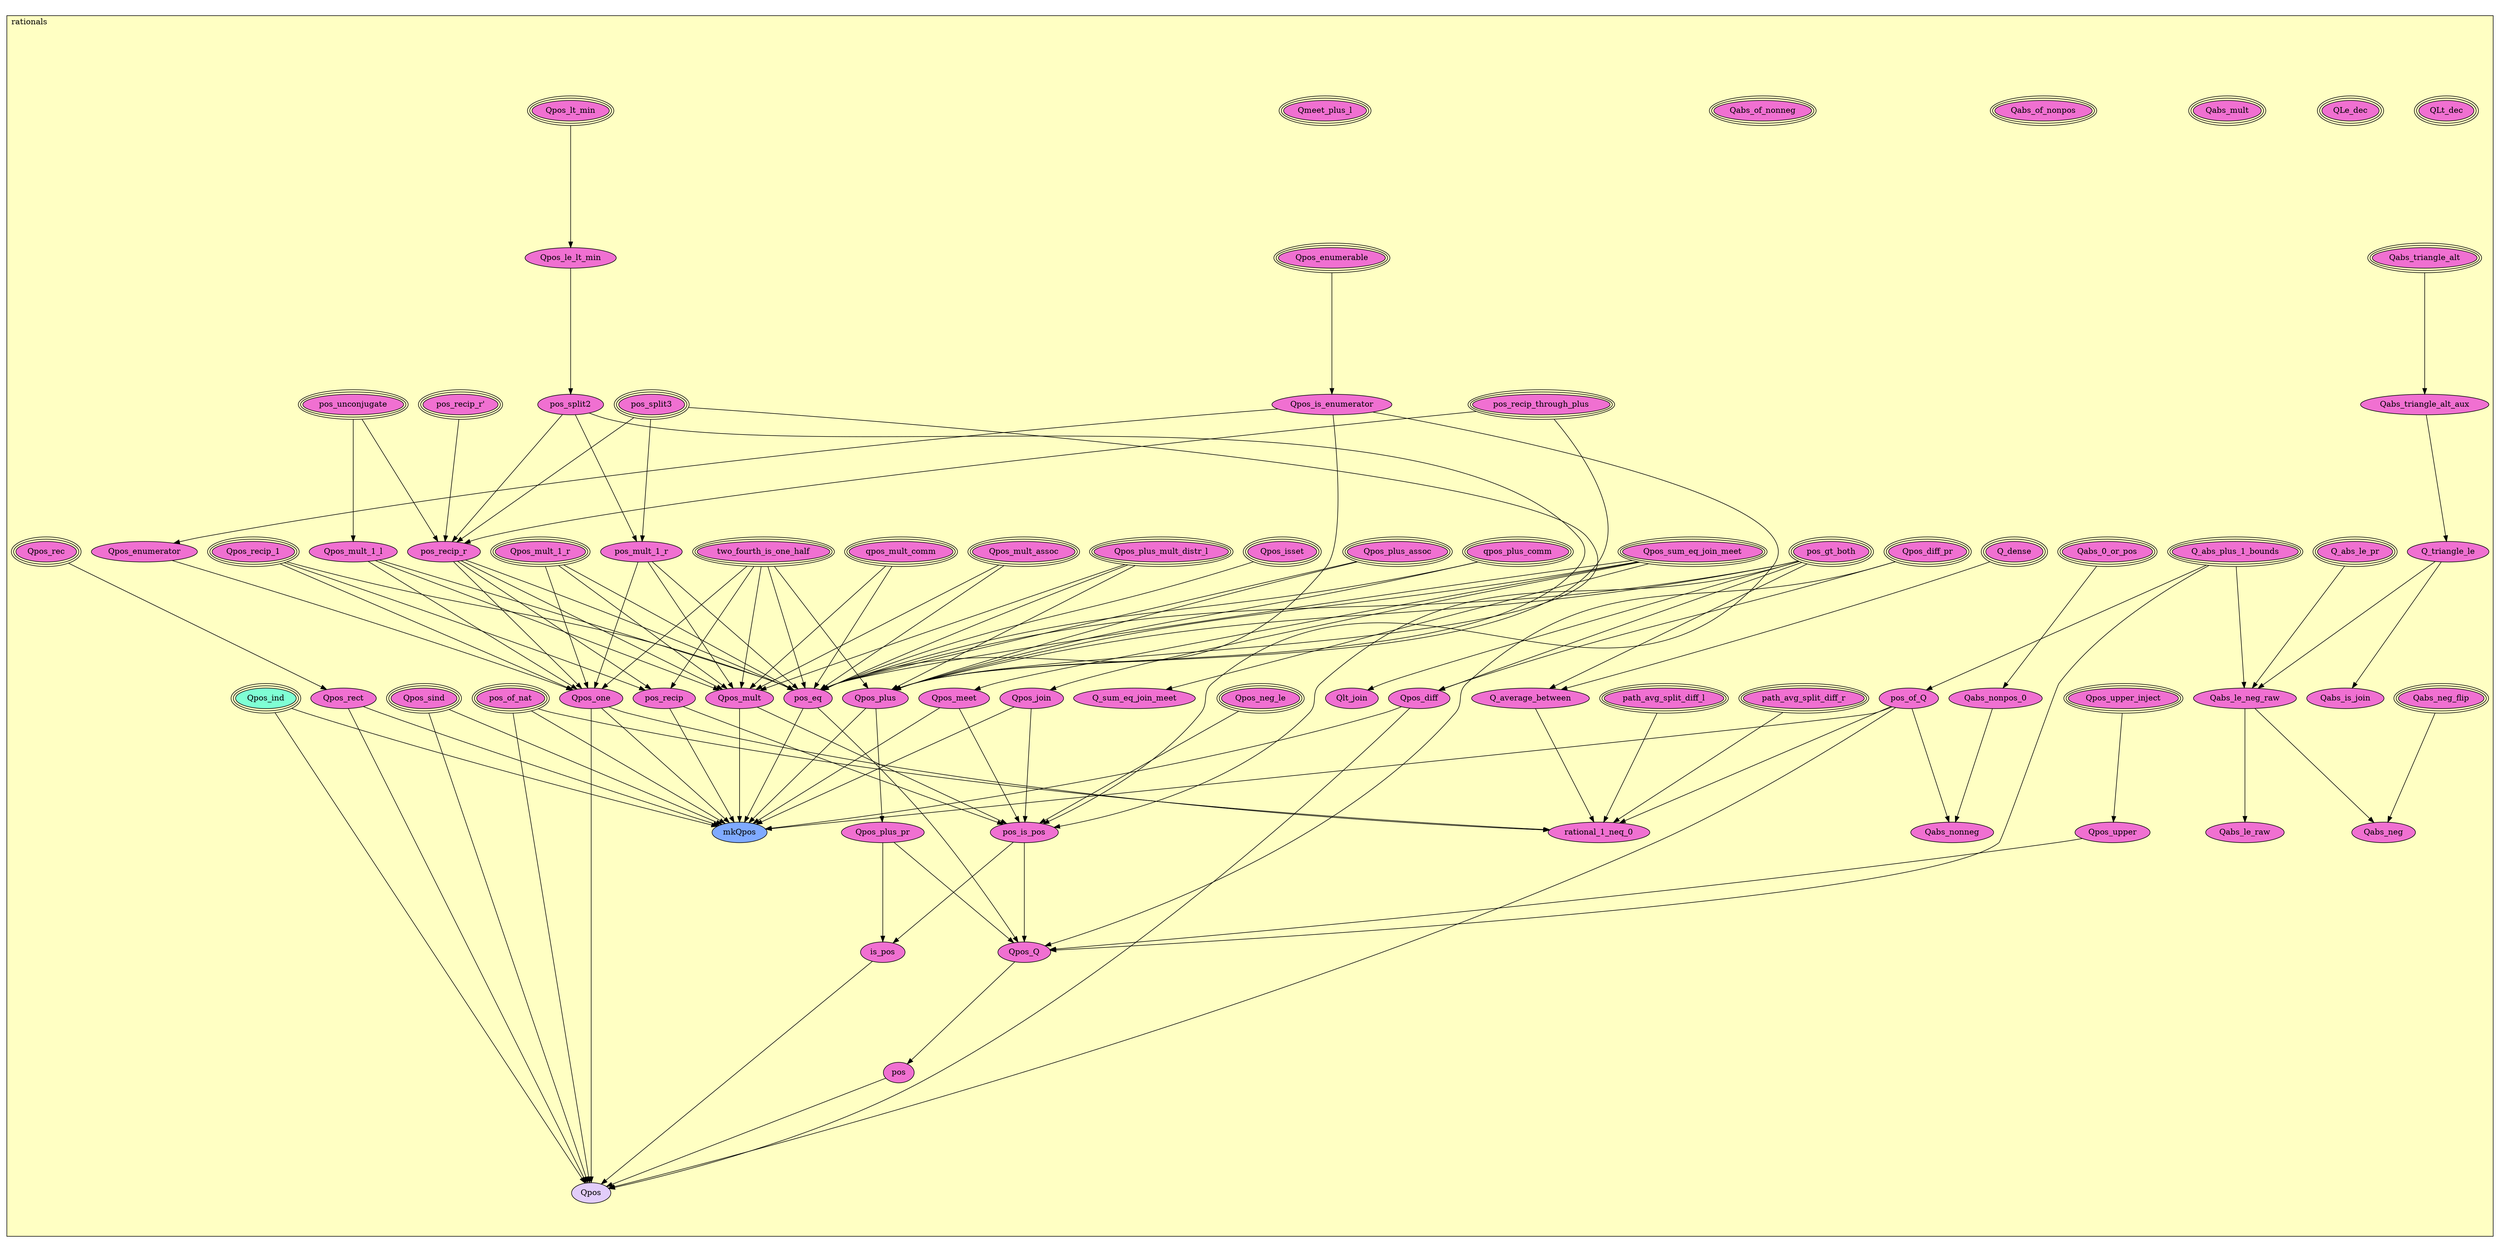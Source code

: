 digraph HoTT_Classes_theory_rationals {
  graph [ratio=0.5]
  node [style=filled]
rationals_Qpos_enumerable [label="Qpos_enumerable", URL=<rationals.html#Qpos_enumerable>, peripheries=3, fillcolor="#F070D1"] ;
rationals_Qpos_is_enumerator [label="Qpos_is_enumerator", URL=<rationals.html#Qpos_is_enumerator>, fillcolor="#F070D1"] ;
rationals_Qpos_enumerator [label="Qpos_enumerator", URL=<rationals.html#Qpos_enumerator>, fillcolor="#F070D1"] ;
rationals_QLt_dec [label="QLt_dec", URL=<rationals.html#QLt_dec>, peripheries=3, fillcolor="#F070D1"] ;
rationals_QLe_dec [label="QLe_dec", URL=<rationals.html#QLe_dec>, peripheries=3, fillcolor="#F070D1"] ;
rationals_Qpos_upper_inject [label="Qpos_upper_inject", URL=<rationals.html#Qpos_upper_inject>, peripheries=3, fillcolor="#F070D1"] ;
rationals_Qpos_upper [label="Qpos_upper", URL=<rationals.html#Qpos_upper>, fillcolor="#F070D1"] ;
rationals_Qpos_neg_le [label="Qpos_neg_le", URL=<rationals.html#Qpos_neg_le>, peripheries=3, fillcolor="#F070D1"] ;
rationals_Qabs_mult [label="Qabs_mult", URL=<rationals.html#Qabs_mult>, peripheries=3, fillcolor="#F070D1"] ;
rationals_Q_abs_plus_1_bounds [label="Q_abs_plus_1_bounds", URL=<rationals.html#Q_abs_plus_1_bounds>, peripheries=3, fillcolor="#F070D1"] ;
rationals_pos_of_Q [label="pos_of_Q", URL=<rationals.html#pos_of_Q>, fillcolor="#F070D1"] ;
rationals_Qabs_neg_flip [label="Qabs_neg_flip", URL=<rationals.html#Qabs_neg_flip>, peripheries=3, fillcolor="#F070D1"] ;
rationals_Q_dense [label="Q_dense", URL=<rationals.html#Q_dense>, peripheries=3, fillcolor="#F070D1"] ;
rationals_Qabs_triangle_alt [label="Qabs_triangle_alt", URL=<rationals.html#Qabs_triangle_alt>, peripheries=3, fillcolor="#F070D1"] ;
rationals_Qabs_triangle_alt_aux [label="Qabs_triangle_alt_aux", URL=<rationals.html#Qabs_triangle_alt_aux>, fillcolor="#F070D1"] ;
rationals_Q_triangle_le [label="Q_triangle_le", URL=<rationals.html#Q_triangle_le>, fillcolor="#F070D1"] ;
rationals_two_fourth_is_one_half [label="two_fourth_is_one_half", URL=<rationals.html#two_fourth_is_one_half>, peripheries=3, fillcolor="#F070D1"] ;
rationals_pos_gt_both [label="pos_gt_both", URL=<rationals.html#pos_gt_both>, peripheries=3, fillcolor="#F070D1"] ;
rationals_path_avg_split_diff_r [label="path_avg_split_diff_r", URL=<rationals.html#path_avg_split_diff_r>, peripheries=3, fillcolor="#F070D1"] ;
rationals_path_avg_split_diff_l [label="path_avg_split_diff_l", URL=<rationals.html#path_avg_split_diff_l>, peripheries=3, fillcolor="#F070D1"] ;
rationals_Q_average_between [label="Q_average_between", URL=<rationals.html#Q_average_between>, fillcolor="#F070D1"] ;
rationals_Qlt_join [label="Qlt_join", URL=<rationals.html#Qlt_join>, fillcolor="#F070D1"] ;
rationals_Qabs_is_join [label="Qabs_is_join", URL=<rationals.html#Qabs_is_join>, fillcolor="#F070D1"] ;
rationals_Q_abs_le_pr [label="Q_abs_le_pr", URL=<rationals.html#Q_abs_le_pr>, peripheries=3, fillcolor="#F070D1"] ;
rationals_Qabs_le_neg_raw [label="Qabs_le_neg_raw", URL=<rationals.html#Qabs_le_neg_raw>, fillcolor="#F070D1"] ;
rationals_Qabs_neg [label="Qabs_neg", URL=<rationals.html#Qabs_neg>, fillcolor="#F070D1"] ;
rationals_Qabs_le_raw [label="Qabs_le_raw", URL=<rationals.html#Qabs_le_raw>, fillcolor="#F070D1"] ;
rationals_Qabs_of_nonpos [label="Qabs_of_nonpos", URL=<rationals.html#Qabs_of_nonpos>, peripheries=3, fillcolor="#F070D1"] ;
rationals_Qabs_of_nonneg [label="Qabs_of_nonneg", URL=<rationals.html#Qabs_of_nonneg>, peripheries=3, fillcolor="#F070D1"] ;
rationals_Qabs_0_or_pos [label="Qabs_0_or_pos", URL=<rationals.html#Qabs_0_or_pos>, peripheries=3, fillcolor="#F070D1"] ;
rationals_Qabs_nonpos_0 [label="Qabs_nonpos_0", URL=<rationals.html#Qabs_nonpos_0>, fillcolor="#F070D1"] ;
rationals_Qabs_nonneg [label="Qabs_nonneg", URL=<rationals.html#Qabs_nonneg>, fillcolor="#F070D1"] ;
rationals_Qmeet_plus_l [label="Qmeet_plus_l", URL=<rationals.html#Qmeet_plus_l>, peripheries=3, fillcolor="#F070D1"] ;
rationals_Qpos_diff_pr [label="Qpos_diff_pr", URL=<rationals.html#Qpos_diff_pr>, peripheries=3, fillcolor="#F070D1"] ;
rationals_Qpos_diff [label="Qpos_diff", URL=<rationals.html#Qpos_diff>, fillcolor="#F070D1"] ;
rationals_Qpos_lt_min [label="Qpos_lt_min", URL=<rationals.html#Qpos_lt_min>, peripheries=3, fillcolor="#F070D1"] ;
rationals_Qpos_le_lt_min [label="Qpos_le_lt_min", URL=<rationals.html#Qpos_le_lt_min>, fillcolor="#F070D1"] ;
rationals_Qpos_sum_eq_join_meet [label="Qpos_sum_eq_join_meet", URL=<rationals.html#Qpos_sum_eq_join_meet>, peripheries=3, fillcolor="#F070D1"] ;
rationals_Q_sum_eq_join_meet [label="Q_sum_eq_join_meet", URL=<rationals.html#Q_sum_eq_join_meet>, fillcolor="#F070D1"] ;
rationals_Qpos_join [label="Qpos_join", URL=<rationals.html#Qpos_join>, fillcolor="#F070D1"] ;
rationals_Qpos_meet [label="Qpos_meet", URL=<rationals.html#Qpos_meet>, fillcolor="#F070D1"] ;
rationals_Qpos_plus_mult_distr_l [label="Qpos_plus_mult_distr_l", URL=<rationals.html#Qpos_plus_mult_distr_l>, peripheries=3, fillcolor="#F070D1"] ;
rationals_Qpos_recip_1 [label="Qpos_recip_1", URL=<rationals.html#Qpos_recip_1>, peripheries=3, fillcolor="#F070D1"] ;
rationals_pos_unconjugate [label="pos_unconjugate", URL=<rationals.html#pos_unconjugate>, peripheries=3, fillcolor="#F070D1"] ;
rationals_pos_recip_through_plus [label="pos_recip_through_plus", URL=<rationals.html#pos_recip_through_plus>, peripheries=3, fillcolor="#F070D1"] ;
rationals_Qpos_mult_1_r [label="Qpos_mult_1_r", URL=<rationals.html#Qpos_mult_1_r>, peripheries=3, fillcolor="#F070D1"] ;
rationals_Qpos_mult_1_l [label="Qpos_mult_1_l", URL=<rationals.html#Qpos_mult_1_l>, fillcolor="#F070D1"] ;
rationals_Qpos_plus_assoc [label="Qpos_plus_assoc", URL=<rationals.html#Qpos_plus_assoc>, peripheries=3, fillcolor="#F070D1"] ;
rationals_Qpos_mult_assoc [label="Qpos_mult_assoc", URL=<rationals.html#Qpos_mult_assoc>, peripheries=3, fillcolor="#F070D1"] ;
rationals_pos_split3 [label="pos_split3", URL=<rationals.html#pos_split3>, peripheries=3, fillcolor="#F070D1"] ;
rationals_pos_split2 [label="pos_split2", URL=<rationals.html#pos_split2>, fillcolor="#F070D1"] ;
rationals_pos_mult_1_r [label="pos_mult_1_r", URL=<rationals.html#pos_mult_1_r>, fillcolor="#F070D1"] ;
rationals_pos_recip_r_ [label="pos_recip_r'", URL=<rationals.html#pos_recip_r'>, peripheries=3, fillcolor="#F070D1"] ;
rationals_pos_recip_r [label="pos_recip_r", URL=<rationals.html#pos_recip_r>, fillcolor="#F070D1"] ;
rationals_pos_of_nat [label="pos_of_nat", URL=<rationals.html#pos_of_nat>, peripheries=3, fillcolor="#F070D1"] ;
rationals_pos_recip [label="pos_recip", URL=<rationals.html#pos_recip>, fillcolor="#F070D1"] ;
rationals_qpos_mult_comm [label="qpos_mult_comm", URL=<rationals.html#qpos_mult_comm>, peripheries=3, fillcolor="#F070D1"] ;
rationals_qpos_plus_comm [label="qpos_plus_comm", URL=<rationals.html#qpos_plus_comm>, peripheries=3, fillcolor="#F070D1"] ;
rationals_Qpos_mult [label="Qpos_mult", URL=<rationals.html#Qpos_mult>, fillcolor="#F070D1"] ;
rationals_Qpos_one [label="Qpos_one", URL=<rationals.html#Qpos_one>, fillcolor="#F070D1"] ;
rationals_Qpos_isset [label="Qpos_isset", URL=<rationals.html#Qpos_isset>, peripheries=3, fillcolor="#F070D1"] ;
rationals_pos_eq [label="pos_eq", URL=<rationals.html#pos_eq>, fillcolor="#F070D1"] ;
rationals_pos_is_pos [label="pos_is_pos", URL=<rationals.html#pos_is_pos>, fillcolor="#F070D1"] ;
rationals_Qpos_plus [label="Qpos_plus", URL=<rationals.html#Qpos_plus>, fillcolor="#F070D1"] ;
rationals_Qpos_plus_pr [label="Qpos_plus_pr", URL=<rationals.html#Qpos_plus_pr>, fillcolor="#F070D1"] ;
rationals_Qpos_Q [label="Qpos_Q", URL=<rationals.html#Qpos_Q>, fillcolor="#F070D1"] ;
rationals_is_pos [label="is_pos", URL=<rationals.html#is_pos>, fillcolor="#F070D1"] ;
rationals_pos [label="pos", URL=<rationals.html#pos>, fillcolor="#F070D1"] ;
rationals_Qpos_sind [label="Qpos_sind", URL=<rationals.html#Qpos_sind>, peripheries=3, fillcolor="#F070D1"] ;
rationals_Qpos_rec [label="Qpos_rec", URL=<rationals.html#Qpos_rec>, peripheries=3, fillcolor="#F070D1"] ;
rationals_Qpos_ind [label="Qpos_ind", URL=<rationals.html#Qpos_ind>, peripheries=3, fillcolor="#7FFFD4"] ;
rationals_Qpos_rect [label="Qpos_rect", URL=<rationals.html#Qpos_rect>, fillcolor="#F070D1"] ;
rationals_mkQpos [label="mkQpos", URL=<rationals.html#mkQpos>, fillcolor="#7FAAFF"] ;
rationals_Qpos [label="Qpos", URL=<rationals.html#Qpos>, fillcolor="#E2CDFA"] ;
rationals_rational_1_neq_0 [label="rational_1_neq_0", URL=<rationals.html#rational_1_neq_0>, fillcolor="#F070D1"] ;
  rationals_Qpos_enumerable -> rationals_Qpos_is_enumerator [] ;
  rationals_Qpos_is_enumerator -> rationals_Qpos_enumerator [] ;
  rationals_Qpos_is_enumerator -> rationals_pos_eq [] ;
  rationals_Qpos_is_enumerator -> rationals_pos_is_pos [] ;
  rationals_Qpos_enumerator -> rationals_Qpos_one [] ;
  rationals_Qpos_upper_inject -> rationals_Qpos_upper [] ;
  rationals_Qpos_upper -> rationals_Qpos_Q [] ;
  rationals_Qpos_neg_le -> rationals_pos_is_pos [] ;
  rationals_Q_abs_plus_1_bounds -> rationals_pos_of_Q [] ;
  rationals_Q_abs_plus_1_bounds -> rationals_Qabs_le_neg_raw [] ;
  rationals_Q_abs_plus_1_bounds -> rationals_Qpos_Q [] ;
  rationals_pos_of_Q -> rationals_Qabs_nonneg [] ;
  rationals_pos_of_Q -> rationals_mkQpos [] ;
  rationals_pos_of_Q -> rationals_Qpos [] ;
  rationals_pos_of_Q -> rationals_rational_1_neq_0 [] ;
  rationals_Qabs_neg_flip -> rationals_Qabs_neg [] ;
  rationals_Q_dense -> rationals_Q_average_between [] ;
  rationals_Qabs_triangle_alt -> rationals_Qabs_triangle_alt_aux [] ;
  rationals_Qabs_triangle_alt_aux -> rationals_Q_triangle_le [] ;
  rationals_Q_triangle_le -> rationals_Qabs_is_join [] ;
  rationals_Q_triangle_le -> rationals_Qabs_le_neg_raw [] ;
  rationals_two_fourth_is_one_half -> rationals_pos_recip [] ;
  rationals_two_fourth_is_one_half -> rationals_Qpos_mult [] ;
  rationals_two_fourth_is_one_half -> rationals_Qpos_one [] ;
  rationals_two_fourth_is_one_half -> rationals_pos_eq [] ;
  rationals_two_fourth_is_one_half -> rationals_Qpos_plus [] ;
  rationals_pos_gt_both -> rationals_Q_average_between [] ;
  rationals_pos_gt_both -> rationals_Qlt_join [] ;
  rationals_pos_gt_both -> rationals_Qpos_diff [] ;
  rationals_pos_gt_both -> rationals_pos_eq [] ;
  rationals_pos_gt_both -> rationals_pos_is_pos [] ;
  rationals_pos_gt_both -> rationals_Qpos_plus [] ;
  rationals_path_avg_split_diff_r -> rationals_rational_1_neq_0 [] ;
  rationals_path_avg_split_diff_l -> rationals_rational_1_neq_0 [] ;
  rationals_Q_average_between -> rationals_rational_1_neq_0 [] ;
  rationals_Q_abs_le_pr -> rationals_Qabs_le_neg_raw [] ;
  rationals_Qabs_le_neg_raw -> rationals_Qabs_neg [] ;
  rationals_Qabs_le_neg_raw -> rationals_Qabs_le_raw [] ;
  rationals_Qabs_0_or_pos -> rationals_Qabs_nonpos_0 [] ;
  rationals_Qabs_nonpos_0 -> rationals_Qabs_nonneg [] ;
  rationals_Qpos_diff_pr -> rationals_Qpos_diff [] ;
  rationals_Qpos_diff_pr -> rationals_Qpos_Q [] ;
  rationals_Qpos_diff -> rationals_mkQpos [] ;
  rationals_Qpos_diff -> rationals_Qpos [] ;
  rationals_Qpos_lt_min -> rationals_Qpos_le_lt_min [] ;
  rationals_Qpos_le_lt_min -> rationals_pos_split2 [] ;
  rationals_Qpos_sum_eq_join_meet -> rationals_Q_sum_eq_join_meet [] ;
  rationals_Qpos_sum_eq_join_meet -> rationals_Qpos_join [] ;
  rationals_Qpos_sum_eq_join_meet -> rationals_Qpos_meet [] ;
  rationals_Qpos_sum_eq_join_meet -> rationals_pos_eq [] ;
  rationals_Qpos_sum_eq_join_meet -> rationals_Qpos_plus [] ;
  rationals_Qpos_join -> rationals_pos_is_pos [] ;
  rationals_Qpos_join -> rationals_mkQpos [] ;
  rationals_Qpos_meet -> rationals_pos_is_pos [] ;
  rationals_Qpos_meet -> rationals_mkQpos [] ;
  rationals_Qpos_plus_mult_distr_l -> rationals_Qpos_mult [] ;
  rationals_Qpos_plus_mult_distr_l -> rationals_pos_eq [] ;
  rationals_Qpos_plus_mult_distr_l -> rationals_Qpos_plus [] ;
  rationals_Qpos_recip_1 -> rationals_pos_recip [] ;
  rationals_Qpos_recip_1 -> rationals_Qpos_one [] ;
  rationals_Qpos_recip_1 -> rationals_pos_eq [] ;
  rationals_pos_unconjugate -> rationals_Qpos_mult_1_l [] ;
  rationals_pos_unconjugate -> rationals_pos_recip_r [] ;
  rationals_pos_recip_through_plus -> rationals_pos_recip_r [] ;
  rationals_pos_recip_through_plus -> rationals_Qpos_plus [] ;
  rationals_Qpos_mult_1_r -> rationals_Qpos_mult [] ;
  rationals_Qpos_mult_1_r -> rationals_Qpos_one [] ;
  rationals_Qpos_mult_1_r -> rationals_pos_eq [] ;
  rationals_Qpos_mult_1_l -> rationals_Qpos_mult [] ;
  rationals_Qpos_mult_1_l -> rationals_Qpos_one [] ;
  rationals_Qpos_mult_1_l -> rationals_pos_eq [] ;
  rationals_Qpos_plus_assoc -> rationals_pos_eq [] ;
  rationals_Qpos_plus_assoc -> rationals_Qpos_plus [] ;
  rationals_Qpos_mult_assoc -> rationals_Qpos_mult [] ;
  rationals_Qpos_mult_assoc -> rationals_pos_eq [] ;
  rationals_pos_split3 -> rationals_pos_mult_1_r [] ;
  rationals_pos_split3 -> rationals_pos_recip_r [] ;
  rationals_pos_split3 -> rationals_Qpos_plus [] ;
  rationals_pos_split2 -> rationals_pos_mult_1_r [] ;
  rationals_pos_split2 -> rationals_pos_recip_r [] ;
  rationals_pos_split2 -> rationals_Qpos_plus [] ;
  rationals_pos_mult_1_r -> rationals_Qpos_mult [] ;
  rationals_pos_mult_1_r -> rationals_Qpos_one [] ;
  rationals_pos_mult_1_r -> rationals_pos_eq [] ;
  rationals_pos_recip_r_ -> rationals_pos_recip_r [] ;
  rationals_pos_recip_r -> rationals_pos_recip [] ;
  rationals_pos_recip_r -> rationals_Qpos_mult [] ;
  rationals_pos_recip_r -> rationals_Qpos_one [] ;
  rationals_pos_recip_r -> rationals_pos_eq [] ;
  rationals_pos_of_nat -> rationals_mkQpos [] ;
  rationals_pos_of_nat -> rationals_Qpos [] ;
  rationals_pos_of_nat -> rationals_rational_1_neq_0 [] ;
  rationals_pos_recip -> rationals_pos_is_pos [] ;
  rationals_pos_recip -> rationals_mkQpos [] ;
  rationals_qpos_mult_comm -> rationals_Qpos_mult [] ;
  rationals_qpos_mult_comm -> rationals_pos_eq [] ;
  rationals_qpos_plus_comm -> rationals_pos_eq [] ;
  rationals_qpos_plus_comm -> rationals_Qpos_plus [] ;
  rationals_Qpos_mult -> rationals_pos_is_pos [] ;
  rationals_Qpos_mult -> rationals_mkQpos [] ;
  rationals_Qpos_one -> rationals_mkQpos [] ;
  rationals_Qpos_one -> rationals_Qpos [] ;
  rationals_Qpos_one -> rationals_rational_1_neq_0 [] ;
  rationals_Qpos_isset -> rationals_pos_eq [] ;
  rationals_pos_eq -> rationals_Qpos_Q [] ;
  rationals_pos_eq -> rationals_mkQpos [] ;
  rationals_pos_is_pos -> rationals_Qpos_Q [] ;
  rationals_pos_is_pos -> rationals_is_pos [] ;
  rationals_Qpos_plus -> rationals_Qpos_plus_pr [] ;
  rationals_Qpos_plus -> rationals_mkQpos [] ;
  rationals_Qpos_plus_pr -> rationals_Qpos_Q [] ;
  rationals_Qpos_plus_pr -> rationals_is_pos [] ;
  rationals_Qpos_Q -> rationals_pos [] ;
  rationals_is_pos -> rationals_Qpos [] ;
  rationals_pos -> rationals_Qpos [] ;
  rationals_Qpos_sind -> rationals_mkQpos [] ;
  rationals_Qpos_sind -> rationals_Qpos [] ;
  rationals_Qpos_rec -> rationals_Qpos_rect [] ;
  rationals_Qpos_ind -> rationals_mkQpos [] ;
  rationals_Qpos_ind -> rationals_Qpos [] ;
  rationals_Qpos_rect -> rationals_mkQpos [] ;
  rationals_Qpos_rect -> rationals_Qpos [] ;
subgraph cluster_rationals { label="rationals"; fillcolor="#FFFFC3"; labeljust=l; style=filled 
rationals_rational_1_neq_0; rationals_Qpos; rationals_mkQpos; rationals_Qpos_rect; rationals_Qpos_ind; rationals_Qpos_rec; rationals_Qpos_sind; rationals_pos; rationals_is_pos; rationals_Qpos_Q; rationals_Qpos_plus_pr; rationals_Qpos_plus; rationals_pos_is_pos; rationals_pos_eq; rationals_Qpos_isset; rationals_Qpos_one; rationals_Qpos_mult; rationals_qpos_plus_comm; rationals_qpos_mult_comm; rationals_pos_recip; rationals_pos_of_nat; rationals_pos_recip_r; rationals_pos_recip_r_; rationals_pos_mult_1_r; rationals_pos_split2; rationals_pos_split3; rationals_Qpos_mult_assoc; rationals_Qpos_plus_assoc; rationals_Qpos_mult_1_l; rationals_Qpos_mult_1_r; rationals_pos_recip_through_plus; rationals_pos_unconjugate; rationals_Qpos_recip_1; rationals_Qpos_plus_mult_distr_l; rationals_Qpos_meet; rationals_Qpos_join; rationals_Q_sum_eq_join_meet; rationals_Qpos_sum_eq_join_meet; rationals_Qpos_le_lt_min; rationals_Qpos_lt_min; rationals_Qpos_diff; rationals_Qpos_diff_pr; rationals_Qmeet_plus_l; rationals_Qabs_nonneg; rationals_Qabs_nonpos_0; rationals_Qabs_0_or_pos; rationals_Qabs_of_nonneg; rationals_Qabs_of_nonpos; rationals_Qabs_le_raw; rationals_Qabs_neg; rationals_Qabs_le_neg_raw; rationals_Q_abs_le_pr; rationals_Qabs_is_join; rationals_Qlt_join; rationals_Q_average_between; rationals_path_avg_split_diff_l; rationals_path_avg_split_diff_r; rationals_pos_gt_both; rationals_two_fourth_is_one_half; rationals_Q_triangle_le; rationals_Qabs_triangle_alt_aux; rationals_Qabs_triangle_alt; rationals_Q_dense; rationals_Qabs_neg_flip; rationals_pos_of_Q; rationals_Q_abs_plus_1_bounds; rationals_Qabs_mult; rationals_Qpos_neg_le; rationals_Qpos_upper; rationals_Qpos_upper_inject; rationals_QLe_dec; rationals_QLt_dec; rationals_Qpos_enumerator; rationals_Qpos_is_enumerator; rationals_Qpos_enumerable; };
} /* END */
